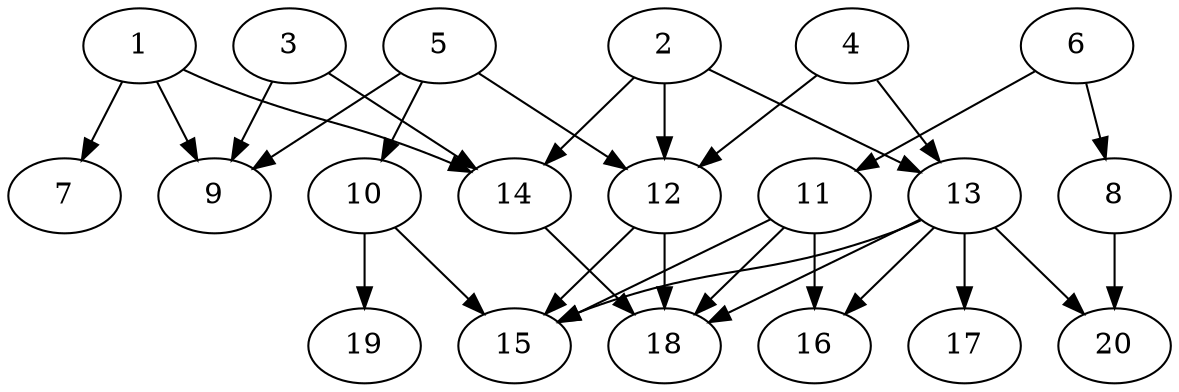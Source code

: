 // DAG automatically generated by daggen at Wed Jul 24 21:27:05 2019
// ./daggen --dot -n 20 --ccr 0.3 --fat 0.7 --regular 0.5 --density 0.5 --mindata 5242880 --maxdata 52428800 
digraph G {
  1 [size="22452907", alpha="0.16", expect_size="6735872"] 
  1 -> 7 [size ="6735872"]
  1 -> 9 [size ="6735872"]
  1 -> 14 [size ="6735872"]
  2 [size="173042347", alpha="0.16", expect_size="51912704"] 
  2 -> 12 [size ="51912704"]
  2 -> 13 [size ="51912704"]
  2 -> 14 [size ="51912704"]
  3 [size="164246187", alpha="0.01", expect_size="49273856"] 
  3 -> 9 [size ="49273856"]
  3 -> 14 [size ="49273856"]
  4 [size="61091840", alpha="0.16", expect_size="18327552"] 
  4 -> 12 [size ="18327552"]
  4 -> 13 [size ="18327552"]
  5 [size="90149547", alpha="0.09", expect_size="27044864"] 
  5 -> 9 [size ="27044864"]
  5 -> 10 [size ="27044864"]
  5 -> 12 [size ="27044864"]
  6 [size="130587307", alpha="0.03", expect_size="39176192"] 
  6 -> 8 [size ="39176192"]
  6 -> 11 [size ="39176192"]
  7 [size="96955733", alpha="0.10", expect_size="29086720"] 
  8 [size="104389973", alpha="0.10", expect_size="31316992"] 
  8 -> 20 [size ="31316992"]
  9 [size="47790080", alpha="0.19", expect_size="14337024"] 
  10 [size="132126720", alpha="0.11", expect_size="39638016"] 
  10 -> 15 [size ="39638016"]
  10 -> 19 [size ="39638016"]
  11 [size="121180160", alpha="0.18", expect_size="36354048"] 
  11 -> 15 [size ="36354048"]
  11 -> 16 [size ="36354048"]
  11 -> 18 [size ="36354048"]
  12 [size="92026880", alpha="0.15", expect_size="27608064"] 
  12 -> 15 [size ="27608064"]
  12 -> 18 [size ="27608064"]
  13 [size="59965440", alpha="0.02", expect_size="17989632"] 
  13 -> 15 [size ="17989632"]
  13 -> 16 [size ="17989632"]
  13 -> 17 [size ="17989632"]
  13 -> 18 [size ="17989632"]
  13 -> 20 [size ="17989632"]
  14 [size="66560000", alpha="0.14", expect_size="19968000"] 
  14 -> 18 [size ="19968000"]
  15 [size="36113067", alpha="0.07", expect_size="10833920"] 
  16 [size="107666773", alpha="0.05", expect_size="32300032"] 
  17 [size="132843520", alpha="0.00", expect_size="39853056"] 
  18 [size="56965120", alpha="0.15", expect_size="17089536"] 
  19 [size="133901653", alpha="0.13", expect_size="40170496"] 
  20 [size="123333973", alpha="0.16", expect_size="37000192"] 
}
